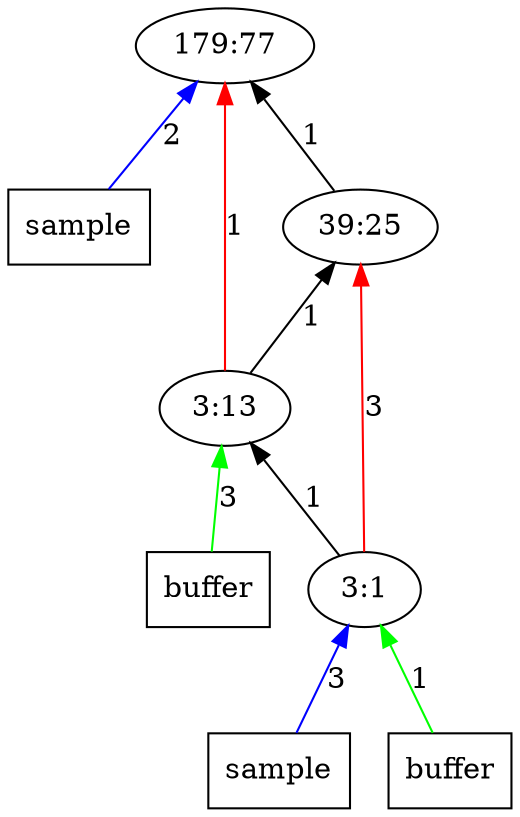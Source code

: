digraph Tree{
	rankdir="BT"
	x11 -> 1 [label = "2", color = "blue"];
	x11 [label = "sample", shape = "box"];
	1 [label = "179:77"];
	2 -> 1 [label = "1", color = "black"];
	2 [label = "39:25"];
	3 -> 1 [label = "1", color = "red"];
	x32 -> 3 [label = "3", color = "green"];
	x32 [label = "buffer", shape = "box"];
	3 -> 2 [label = "1", color = "black"];
	3 [label = "3:13"];
	4 -> 3 [label = "1", color = "black"];
	4 -> 2 [label = "3", color = "red"];
	x41 -> 4 [label = "3", color = "blue"];
	x41 [label = "sample", shape = "box"];
	x42 -> 4 [label = "1", color = "green"];
	x42 [label = "buffer", shape = "box"];
	4 [label = "3:1"];
}

